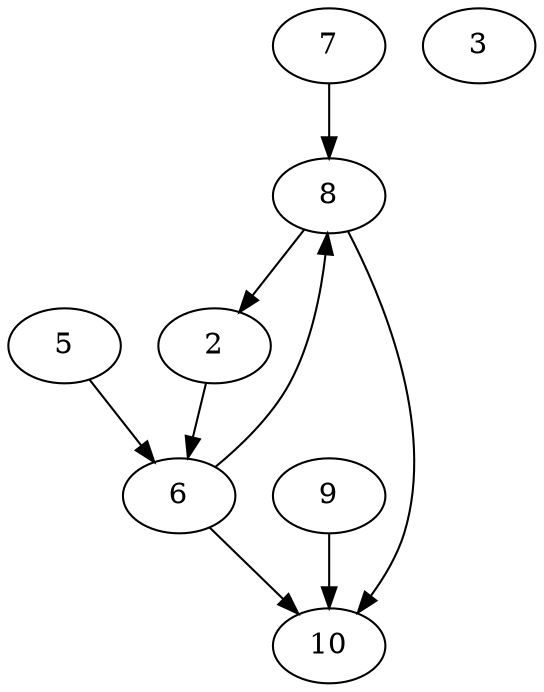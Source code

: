  strict digraph { node[shape = ellipse]; 8 10 2 6 5 7 9 3 ;8->10;8->2;2->6;6->8;6->10;5->6;7->8;9->10;}